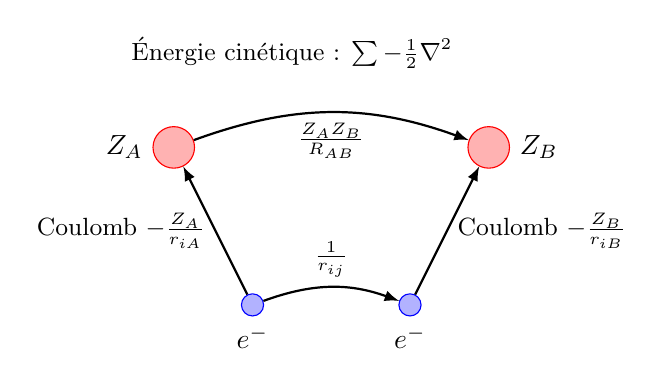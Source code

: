 \begin{tikzpicture}[
    nucleus/.style={circle, draw=red, fill=red!30, minimum size=15pt, inner sep=0pt},
    electron/.style={circle, draw=blue, fill=blue!30, minimum size=8pt, inner sep=0pt},
    interaction/.style={-latex, thick},
    textlabel/.style={font=\small}
]

% Nuclei
\node[nucleus, label=left:{$Z_A$}] (nucleus1) at (0,0) {};
\node[nucleus, label=right:{$Z_B$}] (nucleus2) at (4,0) {};

% Electrons
\node[electron, label=below:{$e^-$}] (electron1) at (1,-2) {};
\node[electron, label=below:{$e^-$}] (electron2) at (3,-2) {};

% Interactions
% Electron-nucleus interactions
\draw[interaction] (electron1) -- (nucleus1) node[midway, left, textlabel] {Coulomb $-\frac{Z_A}{r_{iA}}$};
\draw[interaction] (electron2) -- (nucleus2) node[midway, right, textlabel] {Coulomb $-\frac{Z_B}{r_{iB}}$};

% Electron-electron repulsion
\draw[interaction] (electron1) to[out=20,in=160] node[midway, above, textlabel] {$\frac{1}{r_{ij}}$} (electron2);

% Nucleus-nucleus repulsion
\draw[interaction] (nucleus1) to[out=20,in=160] node[midway, below, textlabel] {$\frac{Z_A Z_B}{R_{AB}}$} (nucleus2);

% Labels
\node[textlabel] at (1.5,1.2) {Énergie cinétique : $\sum -\frac{1}{2}\nabla^2$};

\end{tikzpicture}
